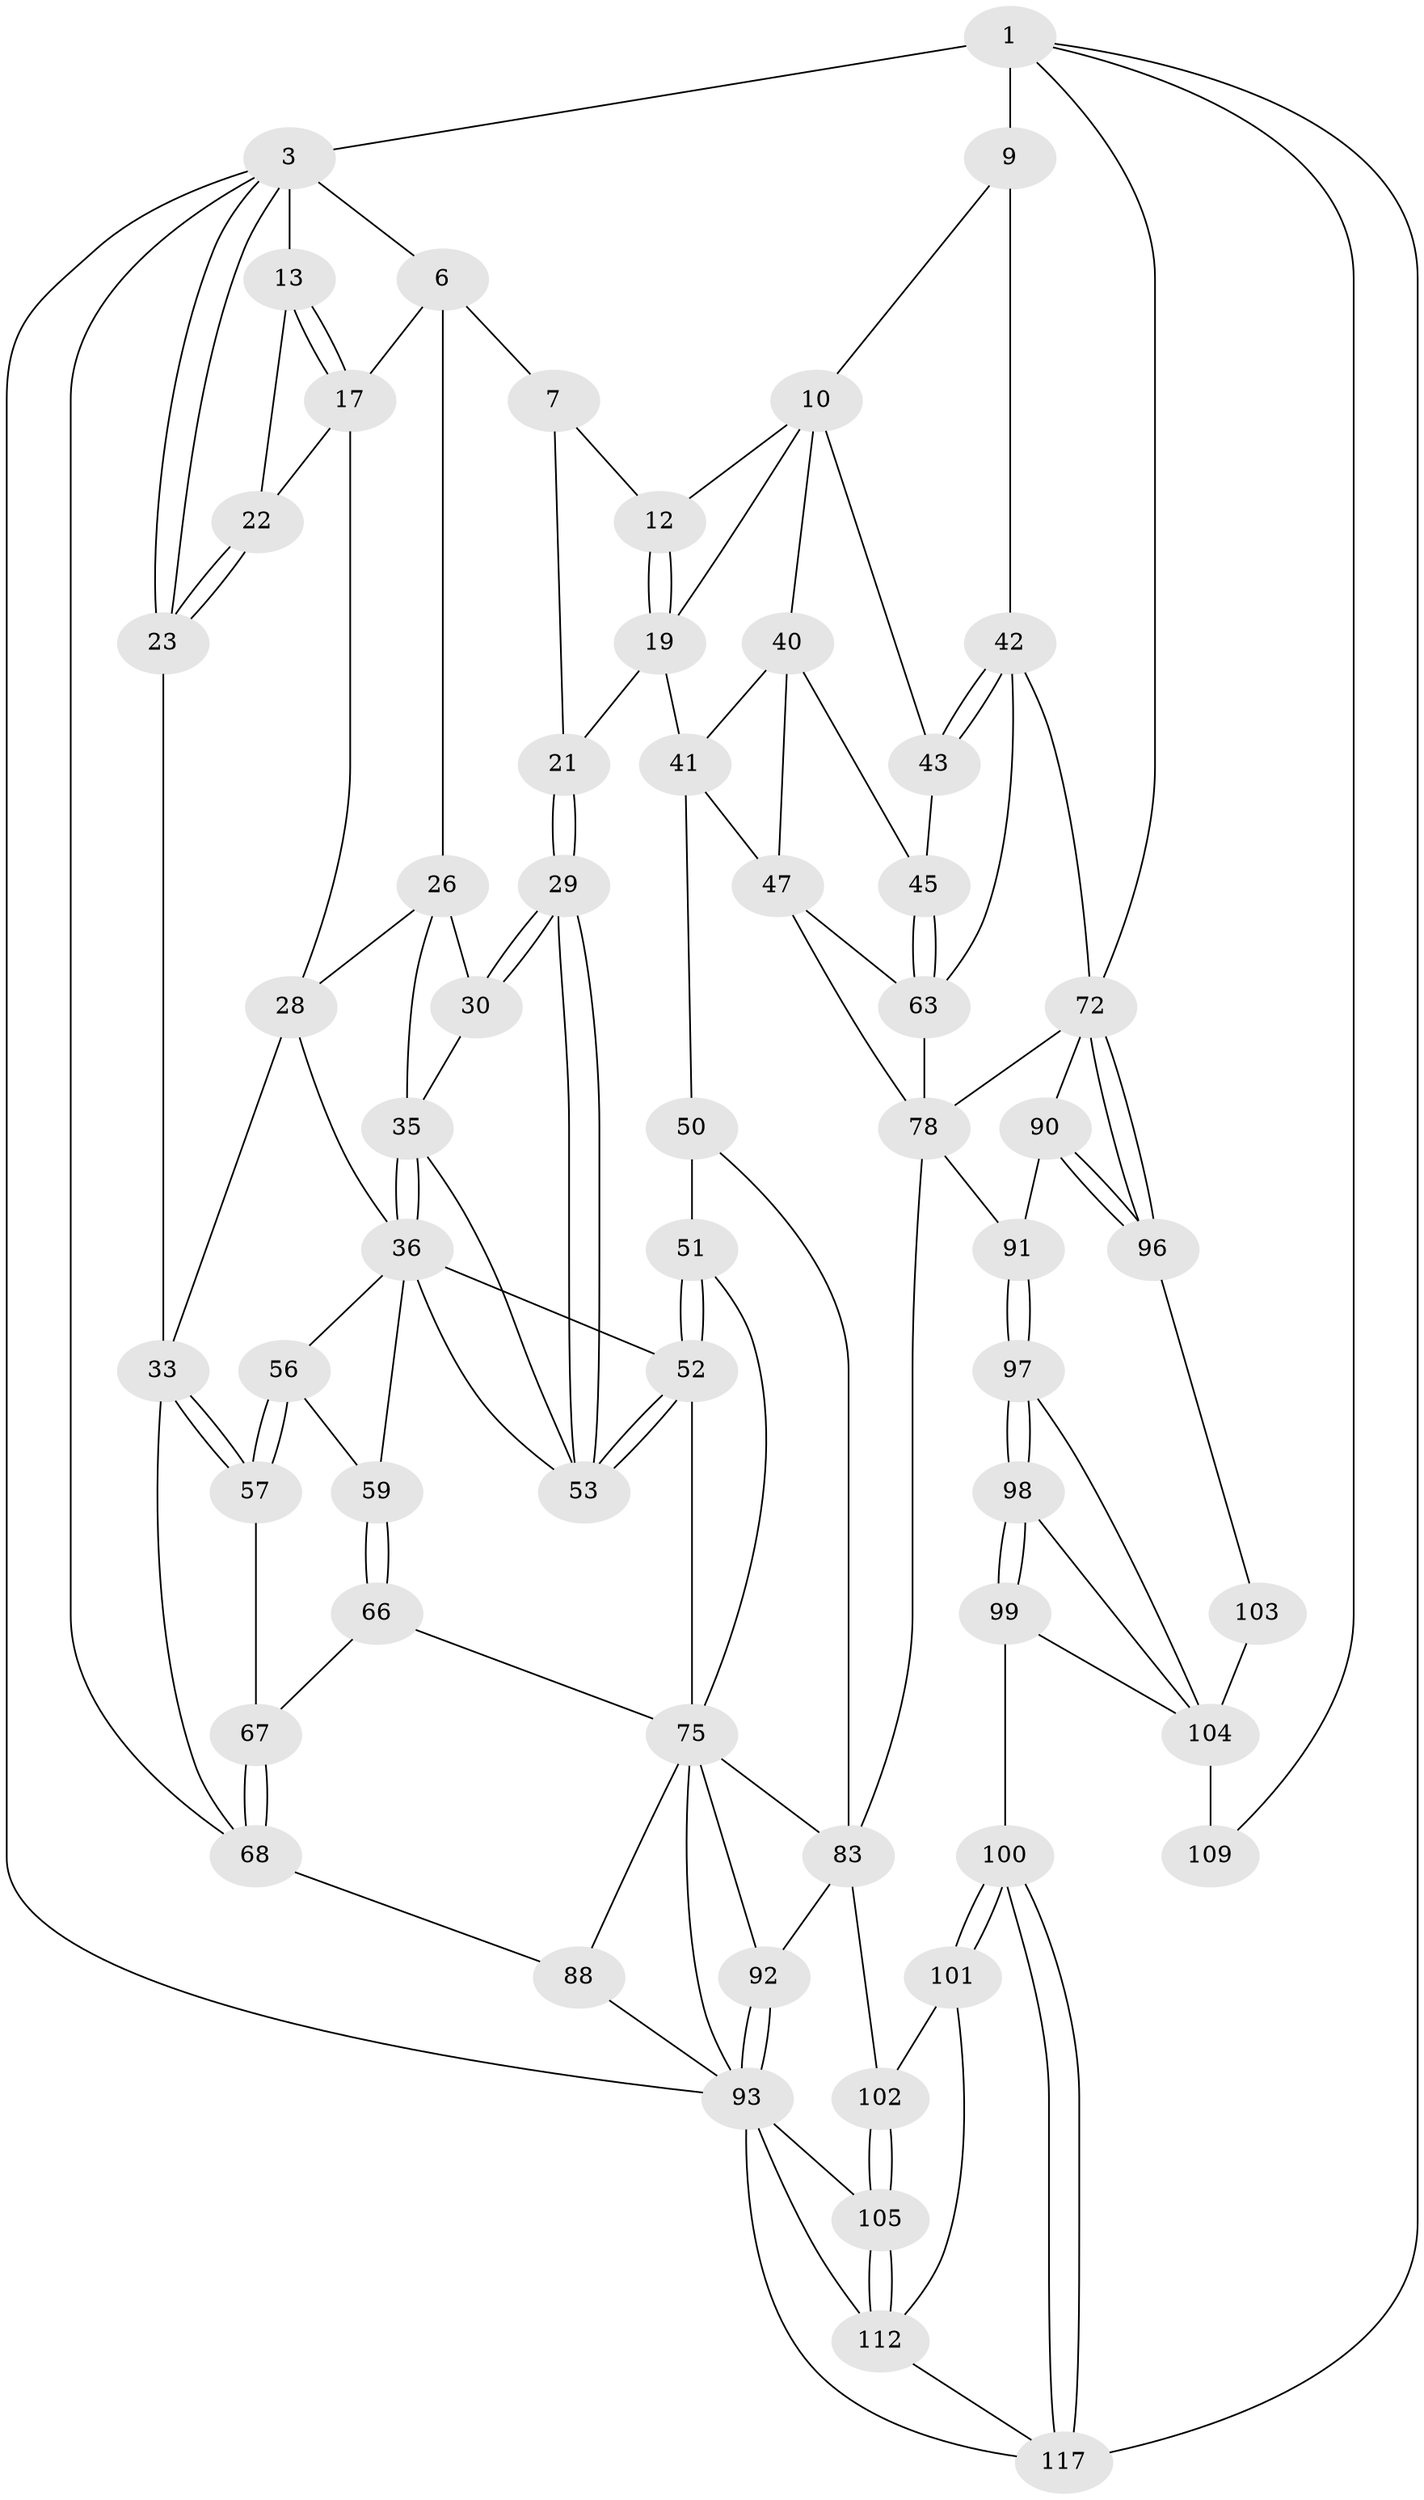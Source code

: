 // original degree distribution, {3: 0.01694915254237288, 6: 0.2033898305084746, 4: 0.22033898305084745, 5: 0.559322033898305}
// Generated by graph-tools (version 1.1) at 2025/17/03/09/25 04:17:18]
// undirected, 59 vertices, 135 edges
graph export_dot {
graph [start="1"]
  node [color=gray90,style=filled];
  1 [pos="+0.860686593042333+0",super="+2"];
  3 [pos="+0+0",super="+81+4"];
  6 [pos="+0.21902636719524113+0",super="+15"];
  7 [pos="+0.40737927896534304+0",super="+8+18"];
  9 [pos="+0.8242655595463102+0.09436167295131886",super="+25"];
  10 [pos="+0.7986273884445446+0.1512846728957389",super="+39+11"];
  12 [pos="+0.6517143276476056+0.017629066310511567"];
  13 [pos="+0.1456243381274548+0.1089805682828939",super="+14"];
  17 [pos="+0.22357085272607205+0.13147625002840474",super="+24"];
  19 [pos="+0.528446713100388+0.157592470861083",super="+20"];
  21 [pos="+0.47644266214096537+0.18834824457199745"];
  22 [pos="+0.08939880821477683+0.12468633596583523"];
  23 [pos="+0+0.05831501227870482"];
  26 [pos="+0.287656921787764+0.21938459548007347",super="+27"];
  28 [pos="+0.11753607148651365+0.20202842984405767",super="+31"];
  29 [pos="+0.454507695042041+0.20748563193407696"];
  30 [pos="+0.36925471165267604+0.21654267597969742"];
  33 [pos="+0+0.2637469636884177",super="+34"];
  35 [pos="+0.23004328960070777+0.3015113373820061",super="+44"];
  36 [pos="+0.19914662480166062+0.33731077968600287",super="+37+55"];
  40 [pos="+0.7916961224801592+0.20705202202448839",super="+46"];
  41 [pos="+0.5716610156815992+0.2422620281833743",super="+48"];
  42 [pos="+1+0.22308933316902504",super="+69"];
  43 [pos="+1+0.2455838781810595"];
  45 [pos="+0.8412229880668187+0.4246579851836722"];
  47 [pos="+0.7267736494109837+0.3819457714806588",super="+62"];
  50 [pos="+0.5017907421063007+0.48674526154023845"];
  51 [pos="+0.5009352658669144+0.4865515824885419"];
  52 [pos="+0.4870162363885107+0.47392482971473776",super="+61"];
  53 [pos="+0.4345648805915931+0.36454259162489905",super="+54"];
  56 [pos="+0.15472104036332548+0.38479199390017726",super="+60"];
  57 [pos="+0+0.28653845157065316",super="+65"];
  59 [pos="+0.26444848343278315+0.4912634890147218"];
  63 [pos="+0.8422162866744746+0.4278527768116397",super="+70"];
  66 [pos="+0.16809671911814006+0.5541062285402739"];
  67 [pos="+0.1107440991410695+0.4861359385467314"];
  68 [pos="+0+0.6246816832237857",super="+80"];
  72 [pos="+1+0.7757101333326571",super="+73"];
  75 [pos="+0.31824353211296275+0.598587566027049",super="+76+85"];
  78 [pos="+0.8649859307706489+0.48430452828874004",super="+79+86"];
  83 [pos="+0.612417915463329+0.6793254779969067",super="+95+84"];
  88 [pos="+0+0.854027742225885"];
  90 [pos="+0.8897664904175256+0.6342749608828951"];
  91 [pos="+0.7247334932298805+0.6905416150033662"];
  92 [pos="+0.44181504970665947+0.7076858081837814"];
  93 [pos="+0.3234925475249845+0.7716898397036845",super="+106+94"];
  96 [pos="+0.9584399433942729+0.7536488259356134"];
  97 [pos="+0.741898819942461+0.7590770817707995"];
  98 [pos="+0.7191404725557038+0.8345083168373445"];
  99 [pos="+0.6735892215230094+0.8823223006057407"];
  100 [pos="+0.593860415835597+0.9184284526178359"];
  101 [pos="+0.5594810898950252+0.8099779942707698"];
  102 [pos="+0.5520373756208794+0.7763399687570345"];
  103 [pos="+0.9547222451238014+0.7577921861026621"];
  104 [pos="+0.8018427863212457+0.7809782388098524",super="+107"];
  105 [pos="+0.3948336266712927+0.8327844107730146"];
  109 [pos="+0.9657985567711223+1"];
  112 [pos="+0.41190569206166555+0.8552486504670789",super="+115"];
  117 [pos="+0.5502125846543794+0.9932255611054015",super="+118"];
  1 -- 9 [weight=2];
  1 -- 3 [weight=2];
  1 -- 117;
  1 -- 72;
  1 -- 109;
  3 -- 23;
  3 -- 23;
  3 -- 68;
  3 -- 13 [weight=2];
  3 -- 6;
  3 -- 93;
  6 -- 7 [weight=2];
  6 -- 17;
  6 -- 26;
  7 -- 12;
  7 -- 21;
  9 -- 10;
  9 -- 42;
  10 -- 40;
  10 -- 43;
  10 -- 19;
  10 -- 12;
  12 -- 19;
  12 -- 19;
  13 -- 17;
  13 -- 17;
  13 -- 22;
  17 -- 28;
  17 -- 22;
  19 -- 41;
  19 -- 21;
  21 -- 29;
  21 -- 29;
  22 -- 23;
  22 -- 23;
  23 -- 33;
  26 -- 30;
  26 -- 35;
  26 -- 28;
  28 -- 33;
  28 -- 36;
  29 -- 30;
  29 -- 30;
  29 -- 53;
  29 -- 53;
  30 -- 35;
  33 -- 57;
  33 -- 57;
  33 -- 68;
  35 -- 36;
  35 -- 36;
  35 -- 53;
  36 -- 56;
  36 -- 59;
  36 -- 53;
  36 -- 52;
  40 -- 41;
  40 -- 45;
  40 -- 47;
  41 -- 50;
  41 -- 47 [weight=2];
  42 -- 43;
  42 -- 43;
  42 -- 72;
  42 -- 63;
  43 -- 45;
  45 -- 63;
  45 -- 63;
  47 -- 63;
  47 -- 78;
  50 -- 51;
  50 -- 83;
  51 -- 52;
  51 -- 52;
  51 -- 75;
  52 -- 53;
  52 -- 53;
  52 -- 75;
  56 -- 57 [weight=2];
  56 -- 57;
  56 -- 59;
  57 -- 67;
  59 -- 66;
  59 -- 66;
  63 -- 78;
  66 -- 67;
  66 -- 75;
  67 -- 68;
  67 -- 68;
  68 -- 88;
  72 -- 96;
  72 -- 96;
  72 -- 90;
  72 -- 78 [weight=2];
  75 -- 88;
  75 -- 92;
  75 -- 83;
  75 -- 93;
  78 -- 83;
  78 -- 91;
  83 -- 92;
  83 -- 102;
  88 -- 93;
  90 -- 91;
  90 -- 96;
  90 -- 96;
  91 -- 97;
  91 -- 97;
  92 -- 93;
  92 -- 93;
  93 -- 112;
  93 -- 117;
  93 -- 105;
  96 -- 103;
  97 -- 98;
  97 -- 98;
  97 -- 104;
  98 -- 99;
  98 -- 99;
  98 -- 104;
  99 -- 100;
  99 -- 104;
  100 -- 101;
  100 -- 101;
  100 -- 117;
  100 -- 117;
  101 -- 102;
  101 -- 112;
  102 -- 105;
  102 -- 105;
  103 -- 104 [weight=2];
  104 -- 109 [weight=2];
  105 -- 112;
  105 -- 112;
  112 -- 117;
}
